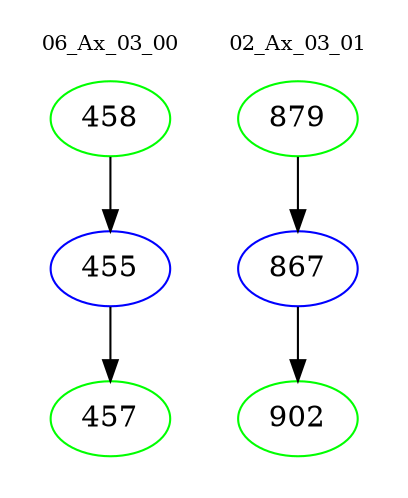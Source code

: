 digraph{
subgraph cluster_0 {
color = white
label = "06_Ax_03_00";
fontsize=10;
T0_458 [label="458", color="green"]
T0_458 -> T0_455 [color="black"]
T0_455 [label="455", color="blue"]
T0_455 -> T0_457 [color="black"]
T0_457 [label="457", color="green"]
}
subgraph cluster_1 {
color = white
label = "02_Ax_03_01";
fontsize=10;
T1_879 [label="879", color="green"]
T1_879 -> T1_867 [color="black"]
T1_867 [label="867", color="blue"]
T1_867 -> T1_902 [color="black"]
T1_902 [label="902", color="green"]
}
}
